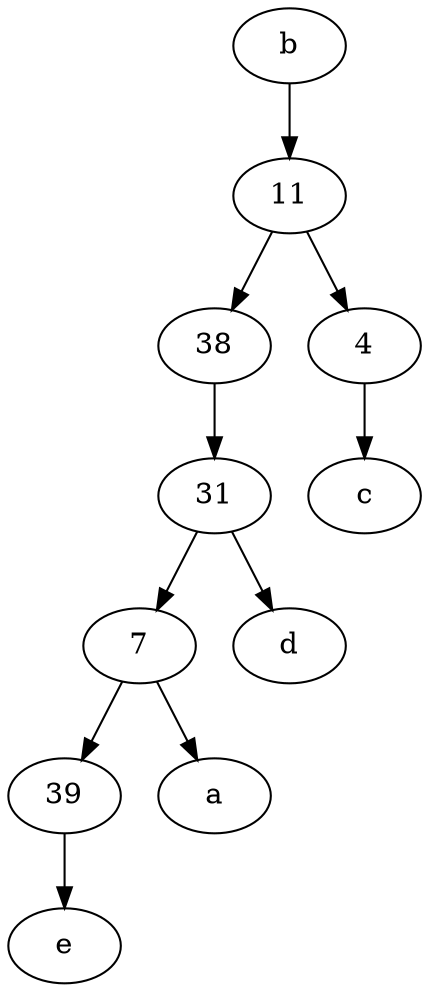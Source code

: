 digraph  {
	7;
	38;
	31;
	11;
	39;
	b [pos="50,20!"];
	4;
	31 -> 7;
	7 -> 39;
	4 -> c;
	11 -> 38;
	38 -> 31;
	39 -> e;
	7 -> a;
	11 -> 4;
	b -> 11;
	31 -> d;

	}